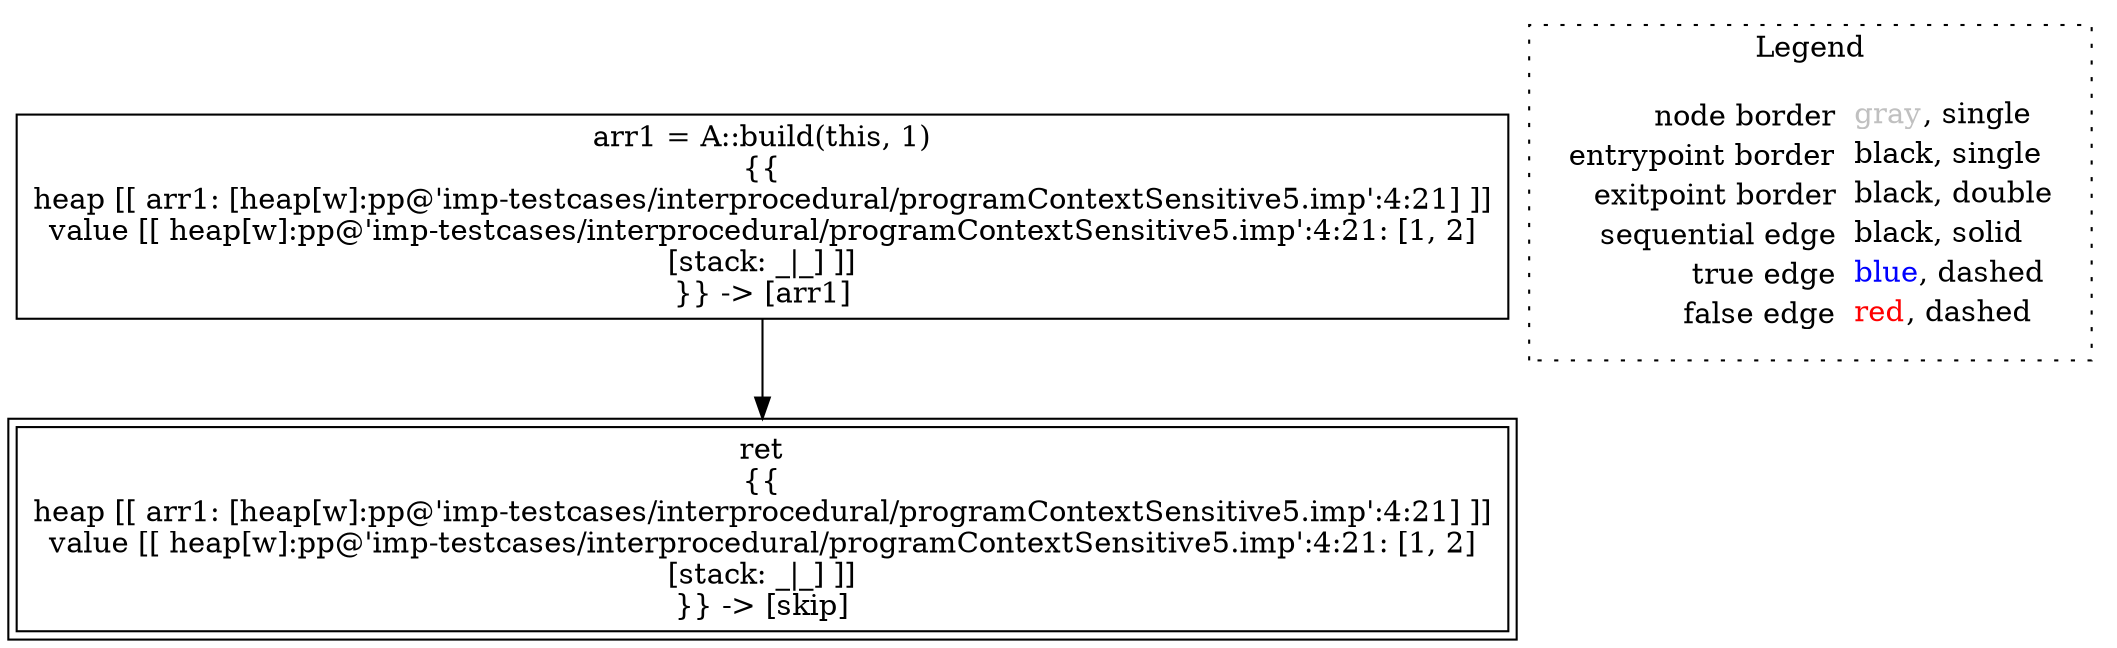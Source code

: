 digraph {
	"node0" [shape="rect",color="black",label=<arr1 = A::build(this, 1)<BR/>{{<BR/>heap [[ arr1: [heap[w]:pp@'imp-testcases/interprocedural/programContextSensitive5.imp':4:21] ]]<BR/>value [[ heap[w]:pp@'imp-testcases/interprocedural/programContextSensitive5.imp':4:21: [1, 2]<BR/>[stack: _|_] ]]<BR/>}} -&gt; [arr1]>];
	"node1" [shape="rect",color="black",peripheries="2",label=<ret<BR/>{{<BR/>heap [[ arr1: [heap[w]:pp@'imp-testcases/interprocedural/programContextSensitive5.imp':4:21] ]]<BR/>value [[ heap[w]:pp@'imp-testcases/interprocedural/programContextSensitive5.imp':4:21: [1, 2]<BR/>[stack: _|_] ]]<BR/>}} -&gt; [skip]>];
	"node0" -> "node1" [color="black"];
subgraph cluster_legend {
	label="Legend";
	style=dotted;
	node [shape=plaintext];
	"legend" [label=<<table border="0" cellpadding="2" cellspacing="0" cellborder="0"><tr><td align="right">node border&nbsp;</td><td align="left"><font color="gray">gray</font>, single</td></tr><tr><td align="right">entrypoint border&nbsp;</td><td align="left"><font color="black">black</font>, single</td></tr><tr><td align="right">exitpoint border&nbsp;</td><td align="left"><font color="black">black</font>, double</td></tr><tr><td align="right">sequential edge&nbsp;</td><td align="left"><font color="black">black</font>, solid</td></tr><tr><td align="right">true edge&nbsp;</td><td align="left"><font color="blue">blue</font>, dashed</td></tr><tr><td align="right">false edge&nbsp;</td><td align="left"><font color="red">red</font>, dashed</td></tr></table>>];
}

}
